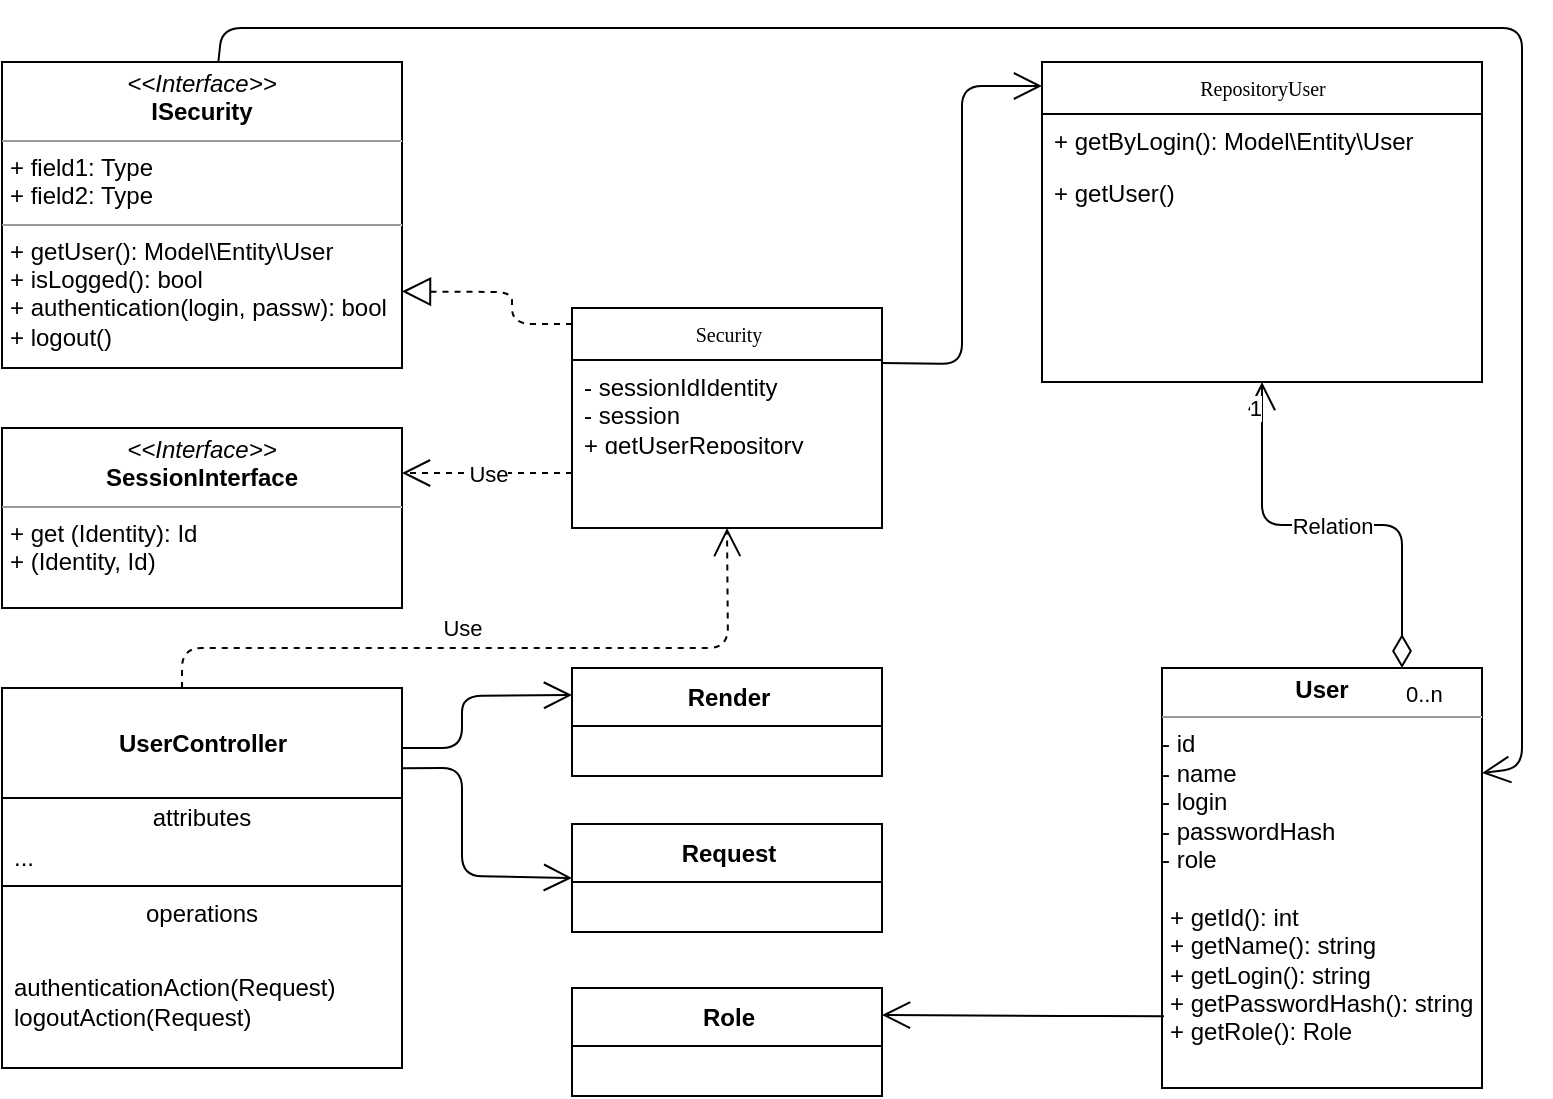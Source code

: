 <mxfile version="13.8.8" type="github">
  <diagram name="Page-1" id="c4acf3e9-155e-7222-9cf6-157b1a14988f">
    <mxGraphModel dx="820" dy="487" grid="1" gridSize="10" guides="1" tooltips="1" connect="1" arrows="1" fold="1" page="1" pageScale="1" pageWidth="850" pageHeight="1100" background="#ffffff" math="0" shadow="0">
      <root>
        <mxCell id="0" />
        <mxCell id="1" parent="0" />
        <mxCell id="17acba5748e5396b-20" value="Security" style="swimlane;html=1;fontStyle=0;childLayout=stackLayout;horizontal=1;startSize=26;fillColor=none;horizontalStack=0;resizeParent=1;resizeLast=0;collapsible=1;marginBottom=0;swimlaneFillColor=#ffffff;rounded=0;shadow=0;comic=0;labelBackgroundColor=none;strokeWidth=1;fontFamily=Verdana;fontSize=10;align=center;" parent="1" vertex="1">
          <mxGeometry x="345" y="210" width="155" height="110" as="geometry">
            <mxRectangle x="350" y="42" width="70" height="26" as="alternateBounds" />
          </mxGeometry>
        </mxCell>
        <mxCell id="5Lx3KVNg2fvbVGv952y--1" value="" style="endArrow=block;dashed=1;endFill=0;endSize=12;html=1;entryX=1;entryY=0.75;entryDx=0;entryDy=0;" edge="1" parent="17acba5748e5396b-20" target="5d2195bd80daf111-18">
          <mxGeometry width="160" relative="1" as="geometry">
            <mxPoint y="8" as="sourcePoint" />
            <mxPoint x="160" y="8" as="targetPoint" />
            <Array as="points">
              <mxPoint x="-30" y="8" />
              <mxPoint x="-30" y="-8" />
            </Array>
          </mxGeometry>
        </mxCell>
        <mxCell id="17acba5748e5396b-21" value="- sessionIdIdentity&lt;br&gt;- session&lt;br&gt;+ getUserRepository" style="text;html=1;strokeColor=none;fillColor=none;align=left;verticalAlign=top;spacingLeft=4;spacingRight=4;whiteSpace=wrap;overflow=hidden;rotatable=0;points=[[0,0.5],[1,0.5]];portConstraint=eastwest;" parent="17acba5748e5396b-20" vertex="1">
          <mxGeometry y="26" width="155" height="44" as="geometry" />
        </mxCell>
        <mxCell id="17acba5748e5396b-30" value="RepositoryUser" style="swimlane;html=1;fontStyle=0;childLayout=stackLayout;horizontal=1;startSize=26;fillColor=none;horizontalStack=0;resizeParent=1;resizeLast=0;collapsible=1;marginBottom=0;swimlaneFillColor=#ffffff;rounded=0;shadow=0;comic=0;labelBackgroundColor=none;strokeWidth=1;fontFamily=Verdana;fontSize=10;align=center;" parent="1" vertex="1">
          <mxGeometry x="580" y="87" width="220" height="160" as="geometry" />
        </mxCell>
        <mxCell id="17acba5748e5396b-31" value="+ getByLogin(): Model\Entity\User&lt;br&gt;" style="text;html=1;strokeColor=none;fillColor=none;align=left;verticalAlign=top;spacingLeft=4;spacingRight=4;whiteSpace=wrap;overflow=hidden;rotatable=0;points=[[0,0.5],[1,0.5]];portConstraint=eastwest;" parent="17acba5748e5396b-30" vertex="1">
          <mxGeometry y="26" width="220" height="26" as="geometry" />
        </mxCell>
        <mxCell id="5Lx3KVNg2fvbVGv952y--13" value="+ getUser()" style="text;html=1;strokeColor=none;fillColor=none;align=left;verticalAlign=top;spacingLeft=4;spacingRight=4;whiteSpace=wrap;overflow=hidden;rotatable=0;points=[[0,0.5],[1,0.5]];portConstraint=eastwest;" vertex="1" parent="17acba5748e5396b-30">
          <mxGeometry y="52" width="220" height="30" as="geometry" />
        </mxCell>
        <mxCell id="5d2195bd80daf111-18" value="&lt;p style=&quot;margin: 0px ; margin-top: 4px ; text-align: center&quot;&gt;&lt;i&gt;&amp;lt;&amp;lt;Interface&amp;gt;&amp;gt;&lt;/i&gt;&lt;br&gt;&lt;b&gt;ISecurity&lt;/b&gt;&lt;/p&gt;&lt;hr size=&quot;1&quot;&gt;&lt;p style=&quot;margin: 0px ; margin-left: 4px&quot;&gt;+ field1: Type&lt;br&gt;+ field2: Type&lt;/p&gt;&lt;hr size=&quot;1&quot;&gt;&lt;p style=&quot;margin: 0px ; margin-left: 4px&quot;&gt;+ getUser(): Model\Entity\User&lt;br&gt;+ isLogged(): bool&lt;/p&gt;&lt;p style=&quot;margin: 0px ; margin-left: 4px&quot;&gt;+ authentication(login, passw): bool&lt;/p&gt;&lt;p style=&quot;margin: 0px ; margin-left: 4px&quot;&gt;+ logout()&lt;/p&gt;" style="verticalAlign=top;align=left;overflow=fill;fontSize=12;fontFamily=Helvetica;html=1;rounded=0;shadow=0;comic=0;labelBackgroundColor=none;strokeWidth=1" parent="1" vertex="1">
          <mxGeometry x="60" y="87" width="200" height="153" as="geometry" />
        </mxCell>
        <mxCell id="5d2195bd80daf111-19" value="&lt;p style=&quot;margin: 0px ; margin-top: 4px ; text-align: center&quot;&gt;&lt;i&gt;&amp;lt;&amp;lt;Interface&amp;gt;&amp;gt;&lt;/i&gt;&lt;br&gt;&lt;b&gt;SessionInterface&lt;/b&gt;&lt;/p&gt;&lt;hr size=&quot;1&quot;&gt;&lt;p style=&quot;margin: 0px ; margin-left: 4px&quot;&gt;&lt;/p&gt;&lt;p style=&quot;margin: 0px ; margin-left: 4px&quot;&gt;+ get (Identity): Id&lt;br&gt;+ (Identity, Id)&lt;/p&gt;" style="verticalAlign=top;align=left;overflow=fill;fontSize=12;fontFamily=Helvetica;html=1;rounded=0;shadow=0;comic=0;labelBackgroundColor=none;strokeWidth=1" parent="1" vertex="1">
          <mxGeometry x="60" y="270" width="200" height="90" as="geometry" />
        </mxCell>
        <mxCell id="5Lx3KVNg2fvbVGv952y--18" value="&lt;b&gt;&lt;br&gt;UserController&lt;/b&gt;" style="swimlane;fontStyle=0;align=center;verticalAlign=top;childLayout=stackLayout;horizontal=1;startSize=55;horizontalStack=0;resizeParent=1;resizeParentMax=0;resizeLast=0;collapsible=0;marginBottom=0;html=1;" vertex="1" parent="1">
          <mxGeometry x="60" y="400" width="200" height="190" as="geometry" />
        </mxCell>
        <mxCell id="5Lx3KVNg2fvbVGv952y--50" value="Use" style="endArrow=open;endSize=12;dashed=1;html=1;entryX=0.5;entryY=1;entryDx=0;entryDy=0;" edge="1" parent="5Lx3KVNg2fvbVGv952y--18" target="17acba5748e5396b-20">
          <mxGeometry x="-0.093" y="10" width="160" relative="1" as="geometry">
            <mxPoint x="90" as="sourcePoint" />
            <mxPoint x="250" as="targetPoint" />
            <Array as="points">
              <mxPoint x="90" y="-20" />
              <mxPoint x="363" y="-20" />
            </Array>
            <mxPoint as="offset" />
          </mxGeometry>
        </mxCell>
        <mxCell id="5Lx3KVNg2fvbVGv952y--19" value="attributes" style="text;html=1;strokeColor=none;fillColor=none;align=center;verticalAlign=middle;spacingLeft=4;spacingRight=4;overflow=hidden;rotatable=0;points=[[0,0.5],[1,0.5]];portConstraint=eastwest;" vertex="1" parent="5Lx3KVNg2fvbVGv952y--18">
          <mxGeometry y="55" width="200" height="20" as="geometry" />
        </mxCell>
        <mxCell id="5Lx3KVNg2fvbVGv952y--22" value="..." style="text;html=1;strokeColor=none;fillColor=none;align=left;verticalAlign=middle;spacingLeft=4;spacingRight=4;overflow=hidden;rotatable=0;points=[[0,0.5],[1,0.5]];portConstraint=eastwest;" vertex="1" parent="5Lx3KVNg2fvbVGv952y--18">
          <mxGeometry y="75" width="200" height="20" as="geometry" />
        </mxCell>
        <mxCell id="5Lx3KVNg2fvbVGv952y--23" value="" style="line;strokeWidth=1;fillColor=none;align=left;verticalAlign=middle;spacingTop=-1;spacingLeft=3;spacingRight=3;rotatable=0;labelPosition=right;points=[];portConstraint=eastwest;" vertex="1" parent="5Lx3KVNg2fvbVGv952y--18">
          <mxGeometry y="95" width="200" height="8" as="geometry" />
        </mxCell>
        <mxCell id="5Lx3KVNg2fvbVGv952y--24" value="operations" style="text;html=1;strokeColor=none;fillColor=none;align=center;verticalAlign=middle;spacingLeft=4;spacingRight=4;overflow=hidden;rotatable=0;points=[[0,0.5],[1,0.5]];portConstraint=eastwest;" vertex="1" parent="5Lx3KVNg2fvbVGv952y--18">
          <mxGeometry y="103" width="200" height="20" as="geometry" />
        </mxCell>
        <mxCell id="5Lx3KVNg2fvbVGv952y--25" value="authenticationAction(Request)&lt;br&gt;logoutAction(Request)&lt;br&gt;" style="text;html=1;strokeColor=none;fillColor=none;align=left;verticalAlign=middle;spacingLeft=4;spacingRight=4;overflow=hidden;rotatable=0;points=[[0,0.5],[1,0.5]];portConstraint=eastwest;" vertex="1" parent="5Lx3KVNg2fvbVGv952y--18">
          <mxGeometry y="123" width="200" height="67" as="geometry" />
        </mxCell>
        <mxCell id="5Lx3KVNg2fvbVGv952y--26" value="Render" style="swimlane;fontStyle=1;align=center;verticalAlign=middle;childLayout=stackLayout;horizontal=1;startSize=29;horizontalStack=0;resizeParent=1;resizeParentMax=0;resizeLast=0;collapsible=0;marginBottom=0;html=1;" vertex="1" parent="1">
          <mxGeometry x="345" y="390" width="155" height="54" as="geometry" />
        </mxCell>
        <mxCell id="5Lx3KVNg2fvbVGv952y--29" value="" style="endArrow=open;endFill=1;endSize=12;html=1;entryX=0;entryY=0.25;entryDx=0;entryDy=0;" edge="1" parent="1" target="5Lx3KVNg2fvbVGv952y--26">
          <mxGeometry width="160" relative="1" as="geometry">
            <mxPoint x="260" y="430" as="sourcePoint" />
            <mxPoint x="420" y="430" as="targetPoint" />
            <Array as="points">
              <mxPoint x="290" y="430" />
              <mxPoint x="290" y="404" />
            </Array>
          </mxGeometry>
        </mxCell>
        <mxCell id="5Lx3KVNg2fvbVGv952y--30" value="Request" style="swimlane;fontStyle=1;align=center;verticalAlign=middle;childLayout=stackLayout;horizontal=1;startSize=29;horizontalStack=0;resizeParent=1;resizeParentMax=0;resizeLast=0;collapsible=0;marginBottom=0;html=1;" vertex="1" parent="1">
          <mxGeometry x="345" y="468" width="155" height="54" as="geometry" />
        </mxCell>
        <mxCell id="5Lx3KVNg2fvbVGv952y--31" value="" style="endArrow=open;endFill=1;endSize=12;html=1;exitX=1;exitY=0.211;exitDx=0;exitDy=0;exitPerimeter=0;entryX=0;entryY=0.5;entryDx=0;entryDy=0;" edge="1" parent="1" source="5Lx3KVNg2fvbVGv952y--18" target="5Lx3KVNg2fvbVGv952y--30">
          <mxGeometry width="160" relative="1" as="geometry">
            <mxPoint x="270" y="440" as="sourcePoint" />
            <mxPoint x="330" y="423.5" as="targetPoint" />
            <Array as="points">
              <mxPoint x="290" y="440" />
              <mxPoint x="290" y="494" />
            </Array>
          </mxGeometry>
        </mxCell>
        <mxCell id="5Lx3KVNg2fvbVGv952y--39" value="&lt;p style=&quot;margin: 0px ; margin-top: 4px ; text-align: center&quot;&gt;&lt;b&gt;User&lt;/b&gt;&lt;/p&gt;&lt;hr size=&quot;1&quot;&gt;&lt;p style=&quot;margin: 0px ; margin-left: 4px&quot;&gt;&lt;/p&gt;- id&lt;br&gt;- name&lt;br&gt;- login&lt;br&gt;- passwordHash&lt;br&gt;- role&lt;br&gt;&lt;br&gt;&lt;p style=&quot;margin: 0px ; margin-left: 4px&quot;&gt;+ getId(): int&lt;/p&gt;&lt;p style=&quot;margin: 0px ; margin-left: 4px&quot;&gt;+ getName(): string&lt;/p&gt;&lt;p style=&quot;margin: 0px ; margin-left: 4px&quot;&gt;+ getLogin(): string&lt;/p&gt;&lt;p style=&quot;margin: 0px ; margin-left: 4px&quot;&gt;+ getPasswordHash(): string&lt;/p&gt;&lt;p style=&quot;margin: 0px ; margin-left: 4px&quot;&gt;+ getRole(): Role&lt;/p&gt;" style="verticalAlign=top;align=left;overflow=fill;fontSize=12;fontFamily=Helvetica;html=1;" vertex="1" parent="1">
          <mxGeometry x="640" y="390" width="160" height="210" as="geometry" />
        </mxCell>
        <mxCell id="5Lx3KVNg2fvbVGv952y--40" value="Role" style="swimlane;fontStyle=1;align=center;verticalAlign=middle;childLayout=stackLayout;horizontal=1;startSize=29;horizontalStack=0;resizeParent=1;resizeParentMax=0;resizeLast=0;collapsible=0;marginBottom=0;html=1;" vertex="1" parent="1">
          <mxGeometry x="345" y="550" width="155" height="54" as="geometry" />
        </mxCell>
        <mxCell id="5Lx3KVNg2fvbVGv952y--41" value="" style="endArrow=open;endFill=1;endSize=12;html=1;entryX=1;entryY=0.25;entryDx=0;entryDy=0;exitX=0.006;exitY=0.829;exitDx=0;exitDy=0;exitPerimeter=0;" edge="1" parent="1" source="5Lx3KVNg2fvbVGv952y--39" target="5Lx3KVNg2fvbVGv952y--40">
          <mxGeometry width="160" relative="1" as="geometry">
            <mxPoint x="600" y="510" as="sourcePoint" />
            <mxPoint x="600" y="670" as="targetPoint" />
            <Array as="points">
              <mxPoint x="600" y="564" />
            </Array>
          </mxGeometry>
        </mxCell>
        <mxCell id="5Lx3KVNg2fvbVGv952y--43" value="Relation" style="endArrow=open;html=1;endSize=12;startArrow=diamondThin;startSize=14;startFill=0;edgeStyle=orthogonalEdgeStyle;exitX=0.75;exitY=0;exitDx=0;exitDy=0;entryX=0.5;entryY=1;entryDx=0;entryDy=0;" edge="1" parent="1" source="5Lx3KVNg2fvbVGv952y--39" target="17acba5748e5396b-30">
          <mxGeometry relative="1" as="geometry">
            <mxPoint x="590" y="292" as="sourcePoint" />
            <mxPoint x="630" y="152" as="targetPoint" />
          </mxGeometry>
        </mxCell>
        <mxCell id="5Lx3KVNg2fvbVGv952y--44" value="0..n" style="edgeLabel;resizable=0;html=1;align=left;verticalAlign=top;" connectable="0" vertex="1" parent="5Lx3KVNg2fvbVGv952y--43">
          <mxGeometry x="-1" relative="1" as="geometry" />
        </mxCell>
        <mxCell id="5Lx3KVNg2fvbVGv952y--45" value="1" style="edgeLabel;resizable=0;html=1;align=right;verticalAlign=top;" connectable="0" vertex="1" parent="5Lx3KVNg2fvbVGv952y--43">
          <mxGeometry x="1" relative="1" as="geometry" />
        </mxCell>
        <mxCell id="5Lx3KVNg2fvbVGv952y--47" value="" style="endArrow=open;endFill=1;endSize=12;html=1;entryX=1;entryY=0.25;entryDx=0;entryDy=0;" edge="1" parent="1" source="5d2195bd80daf111-18" target="5Lx3KVNg2fvbVGv952y--39">
          <mxGeometry width="160" relative="1" as="geometry">
            <mxPoint x="260" y="100" as="sourcePoint" />
            <mxPoint x="420" y="100" as="targetPoint" />
            <Array as="points">
              <mxPoint x="170" y="70" />
              <mxPoint x="820" y="70" />
              <mxPoint x="820" y="440" />
            </Array>
          </mxGeometry>
        </mxCell>
        <mxCell id="5Lx3KVNg2fvbVGv952y--48" value="Use" style="endArrow=open;endSize=12;dashed=1;html=1;exitX=0;exitY=0.75;exitDx=0;exitDy=0;entryX=1;entryY=0.25;entryDx=0;entryDy=0;" edge="1" parent="1" source="17acba5748e5396b-20" target="5d2195bd80daf111-19">
          <mxGeometry width="160" relative="1" as="geometry">
            <mxPoint x="250" y="330" as="sourcePoint" />
            <mxPoint x="410" y="330" as="targetPoint" />
          </mxGeometry>
        </mxCell>
        <mxCell id="5Lx3KVNg2fvbVGv952y--49" value="" style="endArrow=open;endFill=1;endSize=12;html=1;exitX=1;exitY=0.25;exitDx=0;exitDy=0;" edge="1" parent="1" source="17acba5748e5396b-20">
          <mxGeometry width="160" relative="1" as="geometry">
            <mxPoint x="510" y="220" as="sourcePoint" />
            <mxPoint x="580" y="99" as="targetPoint" />
            <Array as="points">
              <mxPoint x="540" y="238" />
              <mxPoint x="540" y="99" />
            </Array>
          </mxGeometry>
        </mxCell>
      </root>
    </mxGraphModel>
  </diagram>
</mxfile>
